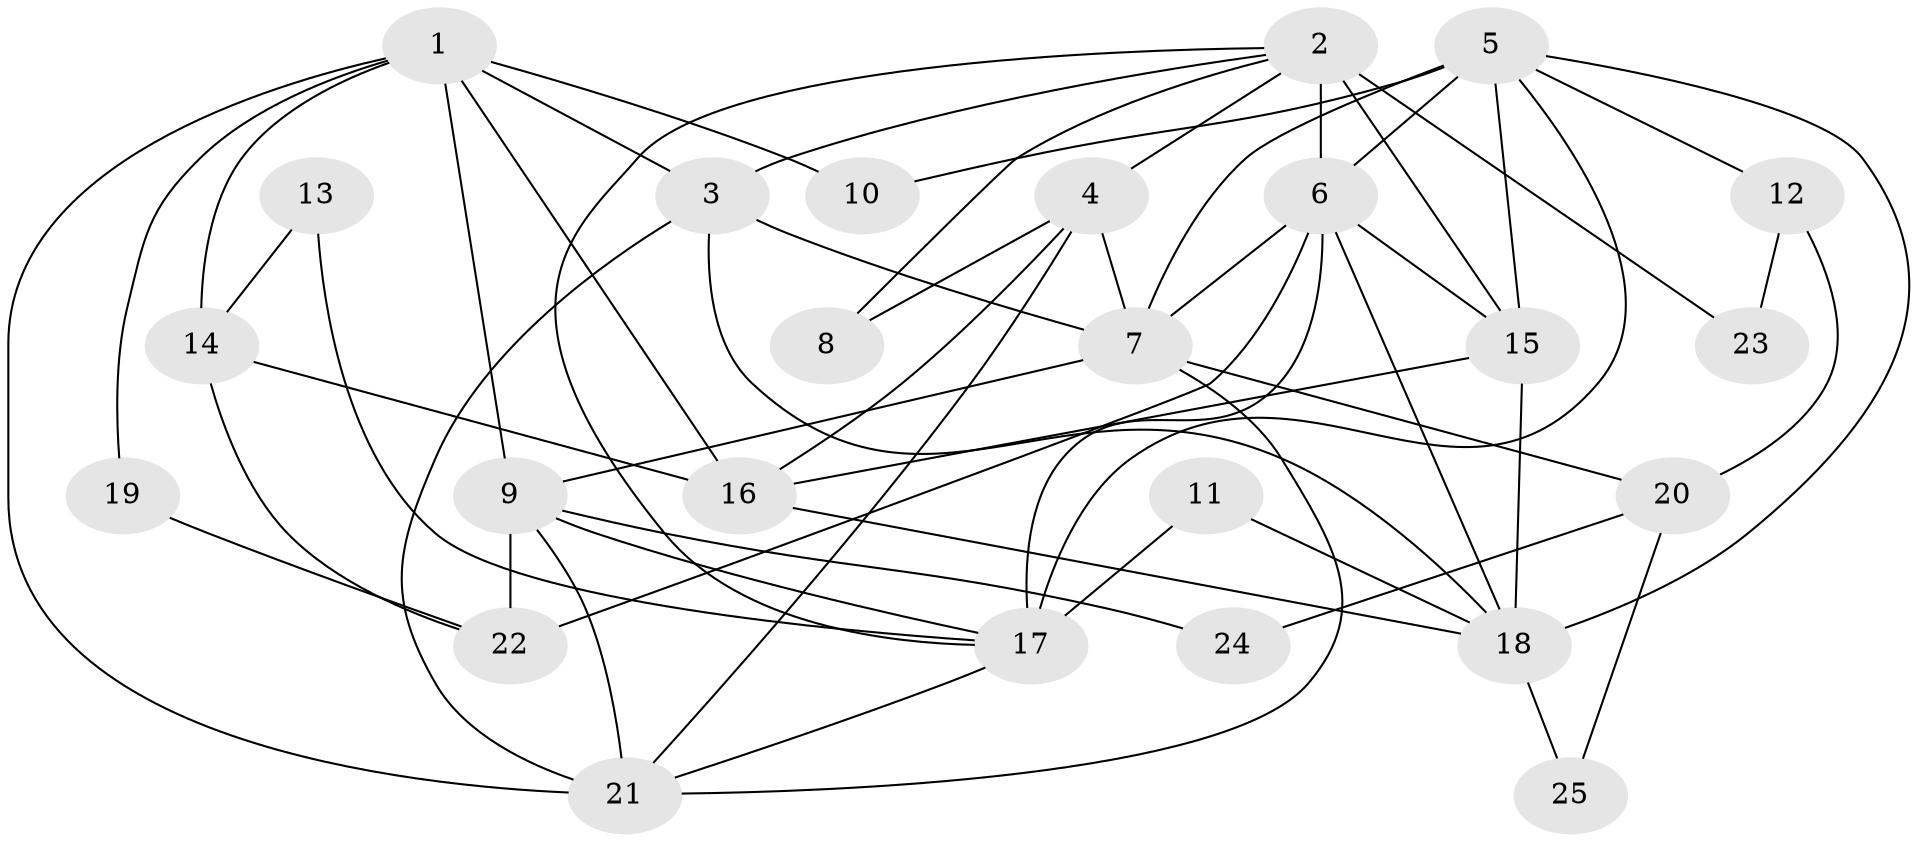 // original degree distribution, {7: 0.06, 5: 0.16, 3: 0.18, 6: 0.1, 4: 0.32, 2: 0.18}
// Generated by graph-tools (version 1.1) at 2025/35/03/09/25 02:35:55]
// undirected, 25 vertices, 56 edges
graph export_dot {
graph [start="1"]
  node [color=gray90,style=filled];
  1;
  2;
  3;
  4;
  5;
  6;
  7;
  8;
  9;
  10;
  11;
  12;
  13;
  14;
  15;
  16;
  17;
  18;
  19;
  20;
  21;
  22;
  23;
  24;
  25;
  1 -- 3 [weight=1.0];
  1 -- 9 [weight=1.0];
  1 -- 10 [weight=1.0];
  1 -- 14 [weight=1.0];
  1 -- 16 [weight=1.0];
  1 -- 19 [weight=1.0];
  1 -- 21 [weight=1.0];
  2 -- 3 [weight=2.0];
  2 -- 4 [weight=1.0];
  2 -- 6 [weight=2.0];
  2 -- 8 [weight=1.0];
  2 -- 15 [weight=4.0];
  2 -- 17 [weight=1.0];
  2 -- 23 [weight=1.0];
  3 -- 7 [weight=1.0];
  3 -- 18 [weight=1.0];
  3 -- 21 [weight=2.0];
  4 -- 7 [weight=3.0];
  4 -- 8 [weight=1.0];
  4 -- 16 [weight=1.0];
  4 -- 21 [weight=1.0];
  5 -- 6 [weight=1.0];
  5 -- 7 [weight=2.0];
  5 -- 10 [weight=1.0];
  5 -- 12 [weight=1.0];
  5 -- 15 [weight=1.0];
  5 -- 17 [weight=1.0];
  5 -- 18 [weight=1.0];
  6 -- 7 [weight=2.0];
  6 -- 15 [weight=1.0];
  6 -- 17 [weight=1.0];
  6 -- 18 [weight=1.0];
  6 -- 22 [weight=1.0];
  7 -- 9 [weight=1.0];
  7 -- 20 [weight=2.0];
  7 -- 21 [weight=1.0];
  9 -- 17 [weight=1.0];
  9 -- 21 [weight=1.0];
  9 -- 22 [weight=1.0];
  9 -- 24 [weight=1.0];
  11 -- 17 [weight=1.0];
  11 -- 18 [weight=1.0];
  12 -- 20 [weight=1.0];
  12 -- 23 [weight=1.0];
  13 -- 14 [weight=1.0];
  13 -- 17 [weight=1.0];
  14 -- 16 [weight=2.0];
  14 -- 22 [weight=1.0];
  15 -- 16 [weight=1.0];
  15 -- 18 [weight=2.0];
  16 -- 18 [weight=2.0];
  17 -- 21 [weight=1.0];
  18 -- 25 [weight=1.0];
  19 -- 22 [weight=1.0];
  20 -- 24 [weight=1.0];
  20 -- 25 [weight=1.0];
}
